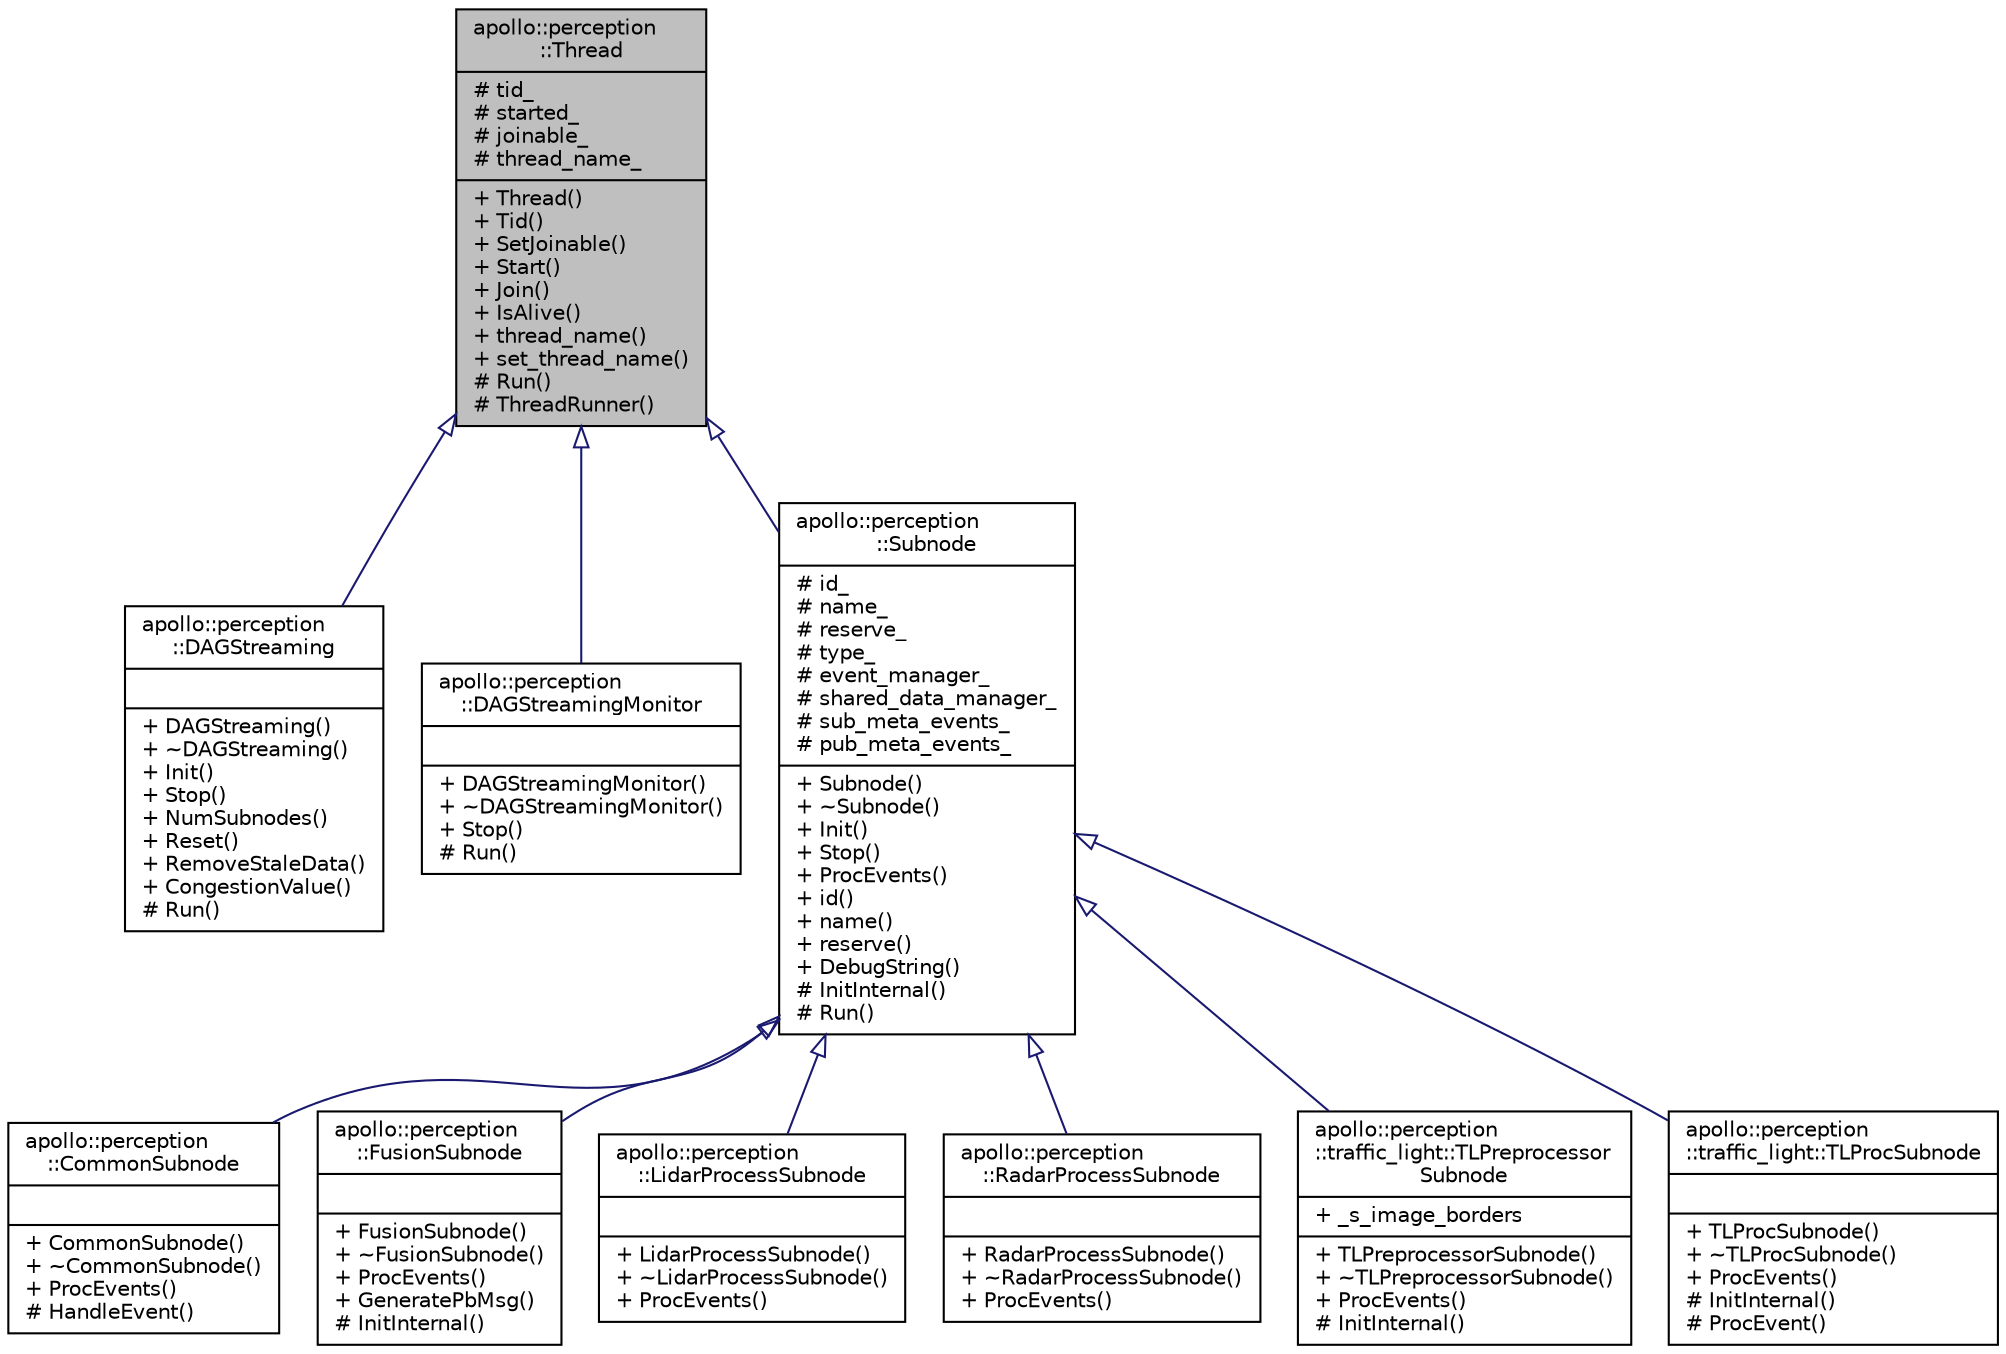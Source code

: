digraph "apollo::perception::Thread"
{
  edge [fontname="Helvetica",fontsize="10",labelfontname="Helvetica",labelfontsize="10"];
  node [fontname="Helvetica",fontsize="10",shape=record];
  Node0 [label="{apollo::perception\l::Thread\n|# tid_\l# started_\l# joinable_\l# thread_name_\l|+ Thread()\l+ Tid()\l+ SetJoinable()\l+ Start()\l+ Join()\l+ IsAlive()\l+ thread_name()\l+ set_thread_name()\l# Run()\l# ThreadRunner()\l}",height=0.2,width=0.4,color="black", fillcolor="grey75", style="filled", fontcolor="black"];
  Node0 -> Node1 [dir="back",color="midnightblue",fontsize="10",style="solid",arrowtail="onormal",fontname="Helvetica"];
  Node1 [label="{apollo::perception\l::DAGStreaming\n||+ DAGStreaming()\l+ ~DAGStreaming()\l+ Init()\l+ Stop()\l+ NumSubnodes()\l+ Reset()\l+ RemoveStaleData()\l+ CongestionValue()\l# Run()\l}",height=0.2,width=0.4,color="black", fillcolor="white", style="filled",URL="$classapollo_1_1perception_1_1DAGStreaming.html"];
  Node0 -> Node2 [dir="back",color="midnightblue",fontsize="10",style="solid",arrowtail="onormal",fontname="Helvetica"];
  Node2 [label="{apollo::perception\l::DAGStreamingMonitor\n||+ DAGStreamingMonitor()\l+ ~DAGStreamingMonitor()\l+ Stop()\l# Run()\l}",height=0.2,width=0.4,color="black", fillcolor="white", style="filled",URL="$classapollo_1_1perception_1_1DAGStreamingMonitor.html"];
  Node0 -> Node3 [dir="back",color="midnightblue",fontsize="10",style="solid",arrowtail="onormal",fontname="Helvetica"];
  Node3 [label="{apollo::perception\l::Subnode\n|# id_\l# name_\l# reserve_\l# type_\l# event_manager_\l# shared_data_manager_\l# sub_meta_events_\l# pub_meta_events_\l|+ Subnode()\l+ ~Subnode()\l+ Init()\l+ Stop()\l+ ProcEvents()\l+ id()\l+ name()\l+ reserve()\l+ DebugString()\l# InitInternal()\l# Run()\l}",height=0.2,width=0.4,color="black", fillcolor="white", style="filled",URL="$classapollo_1_1perception_1_1Subnode.html"];
  Node3 -> Node4 [dir="back",color="midnightblue",fontsize="10",style="solid",arrowtail="onormal",fontname="Helvetica"];
  Node4 [label="{apollo::perception\l::CommonSubnode\n||+ CommonSubnode()\l+ ~CommonSubnode()\l+ ProcEvents()\l# HandleEvent()\l}",height=0.2,width=0.4,color="black", fillcolor="white", style="filled",URL="$classapollo_1_1perception_1_1CommonSubnode.html"];
  Node3 -> Node5 [dir="back",color="midnightblue",fontsize="10",style="solid",arrowtail="onormal",fontname="Helvetica"];
  Node5 [label="{apollo::perception\l::FusionSubnode\n||+ FusionSubnode()\l+ ~FusionSubnode()\l+ ProcEvents()\l+ GeneratePbMsg()\l# InitInternal()\l}",height=0.2,width=0.4,color="black", fillcolor="white", style="filled",URL="$classapollo_1_1perception_1_1FusionSubnode.html"];
  Node3 -> Node6 [dir="back",color="midnightblue",fontsize="10",style="solid",arrowtail="onormal",fontname="Helvetica"];
  Node6 [label="{apollo::perception\l::LidarProcessSubnode\n||+ LidarProcessSubnode()\l+ ~LidarProcessSubnode()\l+ ProcEvents()\l}",height=0.2,width=0.4,color="black", fillcolor="white", style="filled",URL="$classapollo_1_1perception_1_1LidarProcessSubnode.html"];
  Node3 -> Node7 [dir="back",color="midnightblue",fontsize="10",style="solid",arrowtail="onormal",fontname="Helvetica"];
  Node7 [label="{apollo::perception\l::RadarProcessSubnode\n||+ RadarProcessSubnode()\l+ ~RadarProcessSubnode()\l+ ProcEvents()\l}",height=0.2,width=0.4,color="black", fillcolor="white", style="filled",URL="$classapollo_1_1perception_1_1RadarProcessSubnode.html"];
  Node3 -> Node8 [dir="back",color="midnightblue",fontsize="10",style="solid",arrowtail="onormal",fontname="Helvetica"];
  Node8 [label="{apollo::perception\l::traffic_light::TLPreprocessor\lSubnode\n|+ _s_image_borders\l|+ TLPreprocessorSubnode()\l+ ~TLPreprocessorSubnode()\l+ ProcEvents()\l# InitInternal()\l}",height=0.2,width=0.4,color="black", fillcolor="white", style="filled",URL="$classapollo_1_1perception_1_1traffic__light_1_1TLPreprocessorSubnode.html"];
  Node3 -> Node9 [dir="back",color="midnightblue",fontsize="10",style="solid",arrowtail="onormal",fontname="Helvetica"];
  Node9 [label="{apollo::perception\l::traffic_light::TLProcSubnode\n||+ TLProcSubnode()\l+ ~TLProcSubnode()\l+ ProcEvents()\l# InitInternal()\l# ProcEvent()\l}",height=0.2,width=0.4,color="black", fillcolor="white", style="filled",URL="$classapollo_1_1perception_1_1traffic__light_1_1TLProcSubnode.html"];
}
